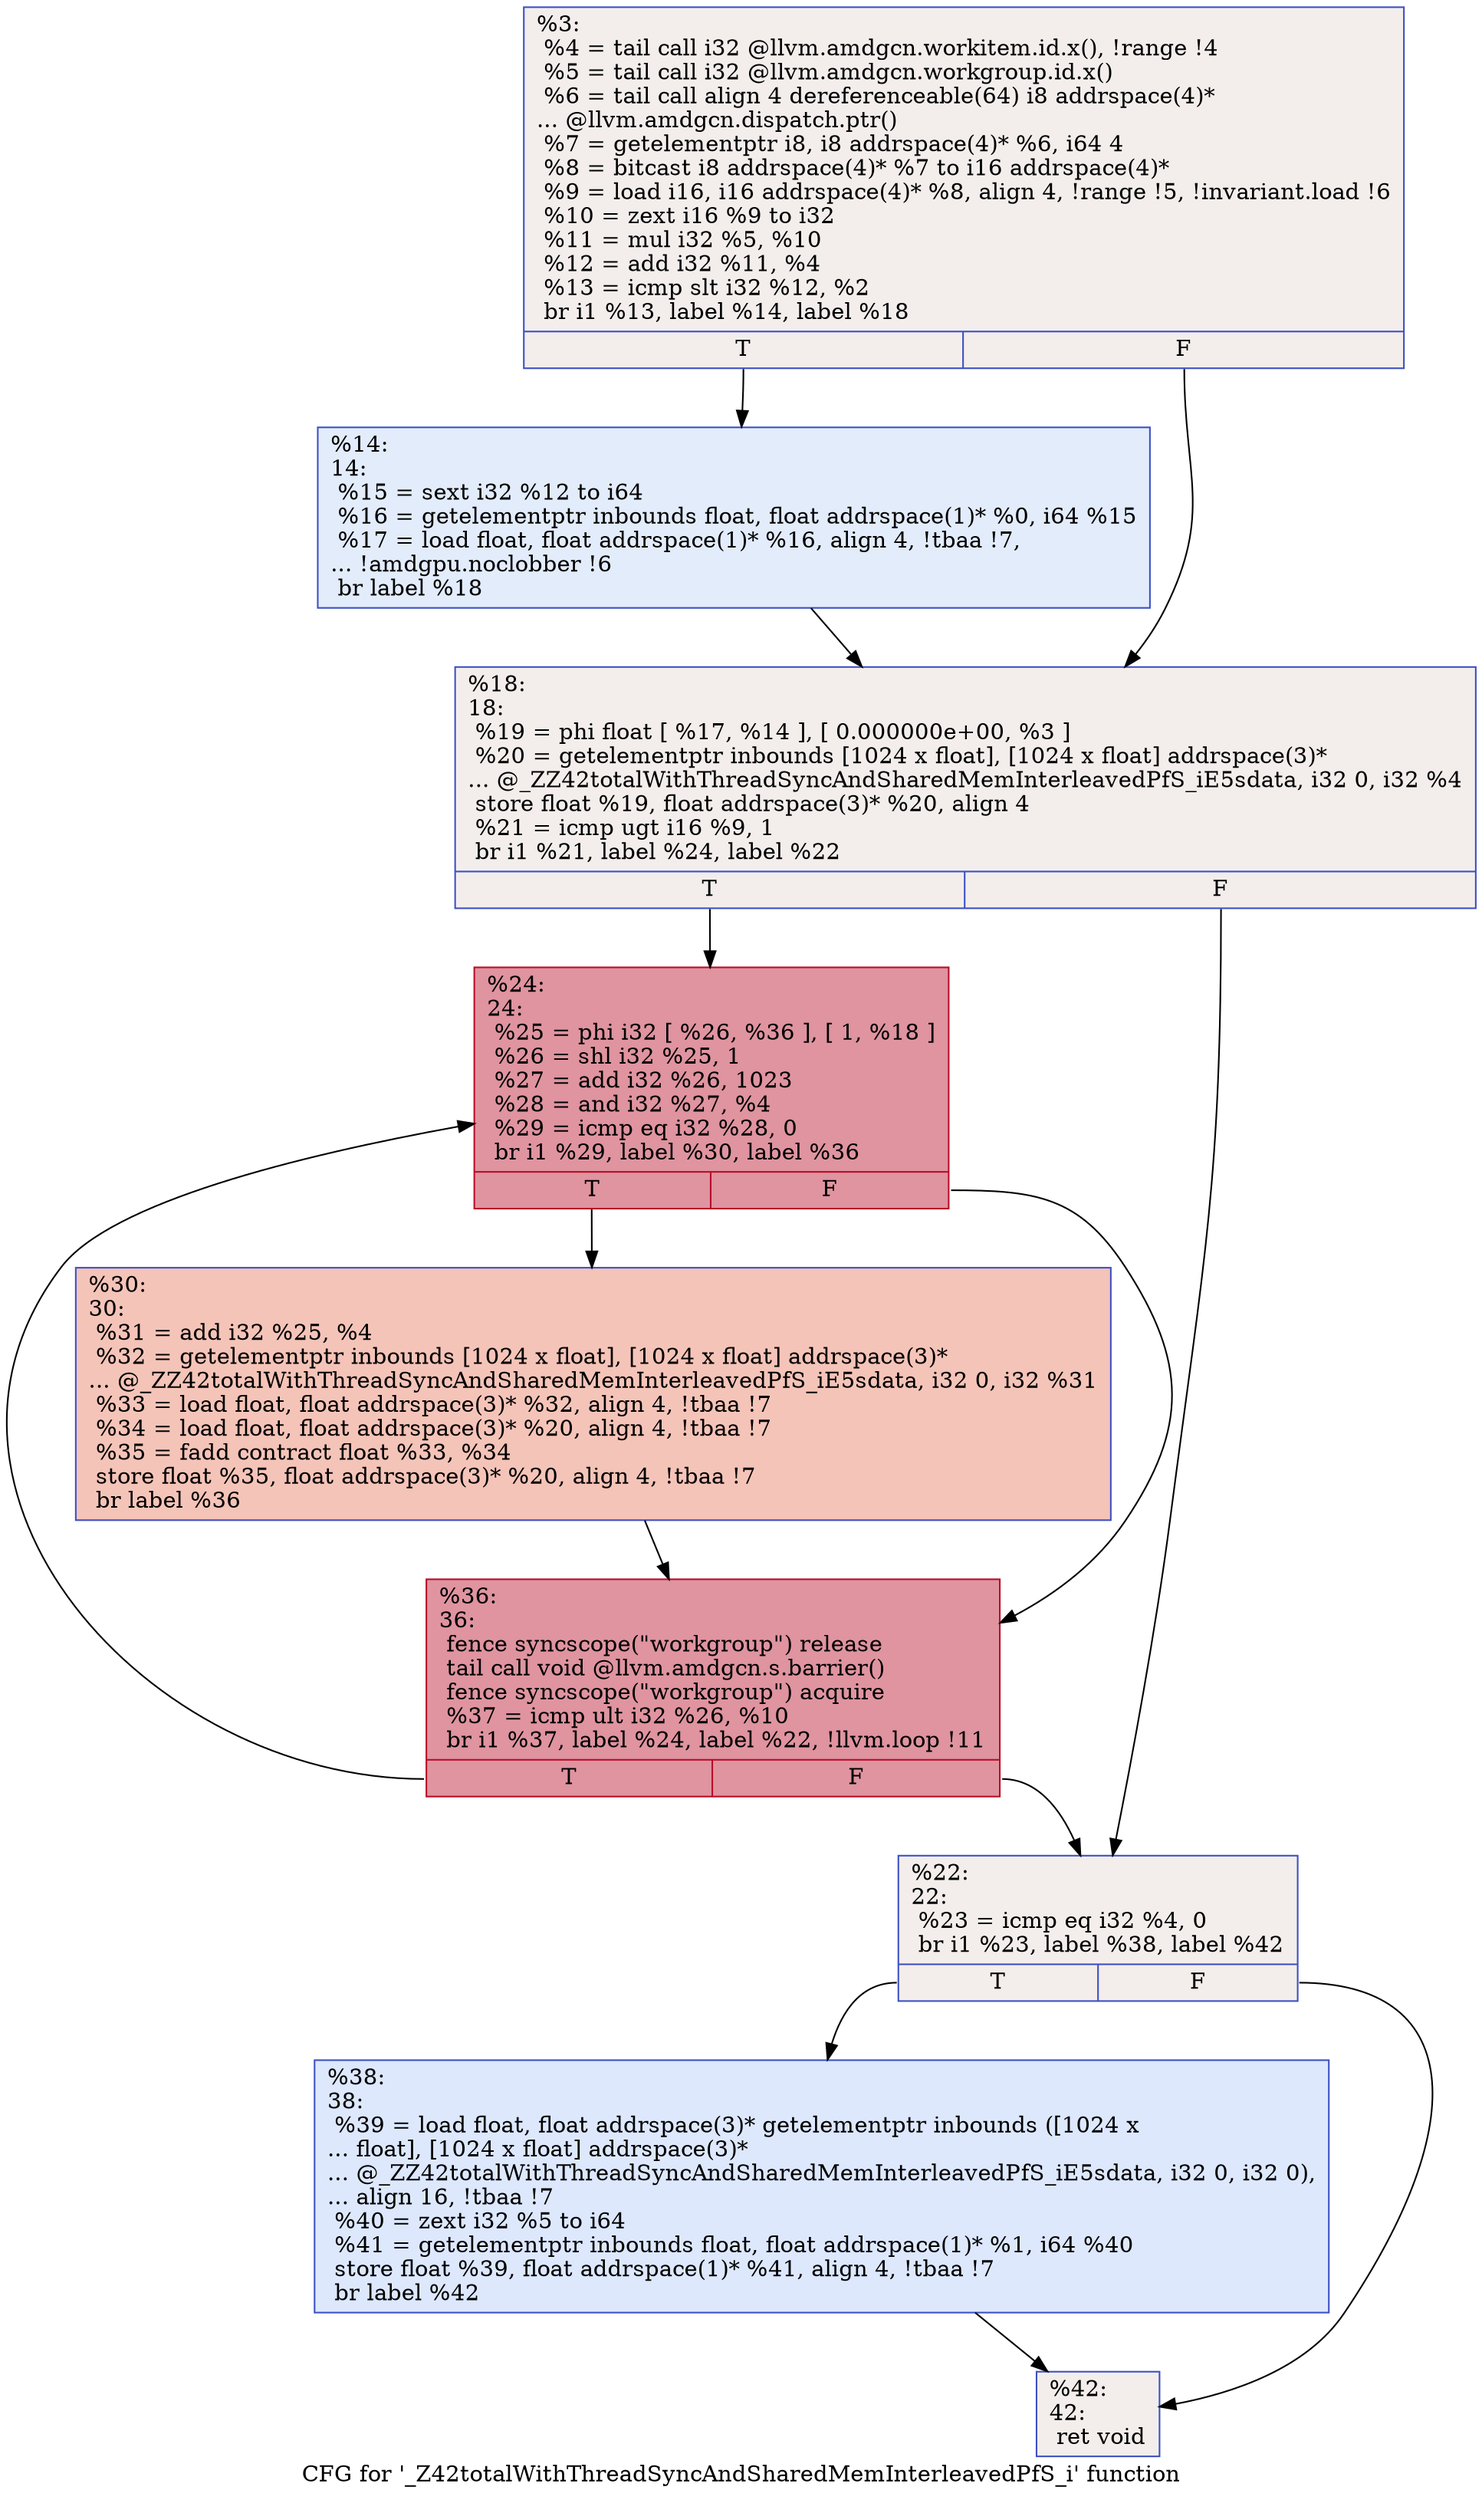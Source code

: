 digraph "CFG for '_Z42totalWithThreadSyncAndSharedMemInterleavedPfS_i' function" {
	label="CFG for '_Z42totalWithThreadSyncAndSharedMemInterleavedPfS_i' function";

	Node0x6110470 [shape=record,color="#3d50c3ff", style=filled, fillcolor="#e3d9d370",label="{%3:\l  %4 = tail call i32 @llvm.amdgcn.workitem.id.x(), !range !4\l  %5 = tail call i32 @llvm.amdgcn.workgroup.id.x()\l  %6 = tail call align 4 dereferenceable(64) i8 addrspace(4)*\l... @llvm.amdgcn.dispatch.ptr()\l  %7 = getelementptr i8, i8 addrspace(4)* %6, i64 4\l  %8 = bitcast i8 addrspace(4)* %7 to i16 addrspace(4)*\l  %9 = load i16, i16 addrspace(4)* %8, align 4, !range !5, !invariant.load !6\l  %10 = zext i16 %9 to i32\l  %11 = mul i32 %5, %10\l  %12 = add i32 %11, %4\l  %13 = icmp slt i32 %12, %2\l  br i1 %13, label %14, label %18\l|{<s0>T|<s1>F}}"];
	Node0x6110470:s0 -> Node0x61103d0;
	Node0x6110470:s1 -> Node0x6112380;
	Node0x61103d0 [shape=record,color="#3d50c3ff", style=filled, fillcolor="#bfd3f670",label="{%14:\l14:                                               \l  %15 = sext i32 %12 to i64\l  %16 = getelementptr inbounds float, float addrspace(1)* %0, i64 %15\l  %17 = load float, float addrspace(1)* %16, align 4, !tbaa !7,\l... !amdgpu.noclobber !6\l  br label %18\l}"];
	Node0x61103d0 -> Node0x6112380;
	Node0x6112380 [shape=record,color="#3d50c3ff", style=filled, fillcolor="#e3d9d370",label="{%18:\l18:                                               \l  %19 = phi float [ %17, %14 ], [ 0.000000e+00, %3 ]\l  %20 = getelementptr inbounds [1024 x float], [1024 x float] addrspace(3)*\l... @_ZZ42totalWithThreadSyncAndSharedMemInterleavedPfS_iE5sdata, i32 0, i32 %4\l  store float %19, float addrspace(3)* %20, align 4\l  %21 = icmp ugt i16 %9, 1\l  br i1 %21, label %24, label %22\l|{<s0>T|<s1>F}}"];
	Node0x6112380:s0 -> Node0x6113c60;
	Node0x6112380:s1 -> Node0x6113cb0;
	Node0x6113cb0 [shape=record,color="#3d50c3ff", style=filled, fillcolor="#e3d9d370",label="{%22:\l22:                                               \l  %23 = icmp eq i32 %4, 0\l  br i1 %23, label %38, label %42\l|{<s0>T|<s1>F}}"];
	Node0x6113cb0:s0 -> Node0x6113e80;
	Node0x6113cb0:s1 -> Node0x6113ed0;
	Node0x6113c60 [shape=record,color="#b70d28ff", style=filled, fillcolor="#b70d2870",label="{%24:\l24:                                               \l  %25 = phi i32 [ %26, %36 ], [ 1, %18 ]\l  %26 = shl i32 %25, 1\l  %27 = add i32 %26, 1023\l  %28 = and i32 %27, %4\l  %29 = icmp eq i32 %28, 0\l  br i1 %29, label %30, label %36\l|{<s0>T|<s1>F}}"];
	Node0x6113c60:s0 -> Node0x6114390;
	Node0x6113c60:s1 -> Node0x6114040;
	Node0x6114390 [shape=record,color="#3d50c3ff", style=filled, fillcolor="#e97a5f70",label="{%30:\l30:                                               \l  %31 = add i32 %25, %4\l  %32 = getelementptr inbounds [1024 x float], [1024 x float] addrspace(3)*\l... @_ZZ42totalWithThreadSyncAndSharedMemInterleavedPfS_iE5sdata, i32 0, i32 %31\l  %33 = load float, float addrspace(3)* %32, align 4, !tbaa !7\l  %34 = load float, float addrspace(3)* %20, align 4, !tbaa !7\l  %35 = fadd contract float %33, %34\l  store float %35, float addrspace(3)* %20, align 4, !tbaa !7\l  br label %36\l}"];
	Node0x6114390 -> Node0x6114040;
	Node0x6114040 [shape=record,color="#b70d28ff", style=filled, fillcolor="#b70d2870",label="{%36:\l36:                                               \l  fence syncscope(\"workgroup\") release\l  tail call void @llvm.amdgcn.s.barrier()\l  fence syncscope(\"workgroup\") acquire\l  %37 = icmp ult i32 %26, %10\l  br i1 %37, label %24, label %22, !llvm.loop !11\l|{<s0>T|<s1>F}}"];
	Node0x6114040:s0 -> Node0x6113c60;
	Node0x6114040:s1 -> Node0x6113cb0;
	Node0x6113e80 [shape=record,color="#3d50c3ff", style=filled, fillcolor="#b2ccfb70",label="{%38:\l38:                                               \l  %39 = load float, float addrspace(3)* getelementptr inbounds ([1024 x\l... float], [1024 x float] addrspace(3)*\l... @_ZZ42totalWithThreadSyncAndSharedMemInterleavedPfS_iE5sdata, i32 0, i32 0),\l... align 16, !tbaa !7\l  %40 = zext i32 %5 to i64\l  %41 = getelementptr inbounds float, float addrspace(1)* %1, i64 %40\l  store float %39, float addrspace(1)* %41, align 4, !tbaa !7\l  br label %42\l}"];
	Node0x6113e80 -> Node0x6113ed0;
	Node0x6113ed0 [shape=record,color="#3d50c3ff", style=filled, fillcolor="#e3d9d370",label="{%42:\l42:                                               \l  ret void\l}"];
}

